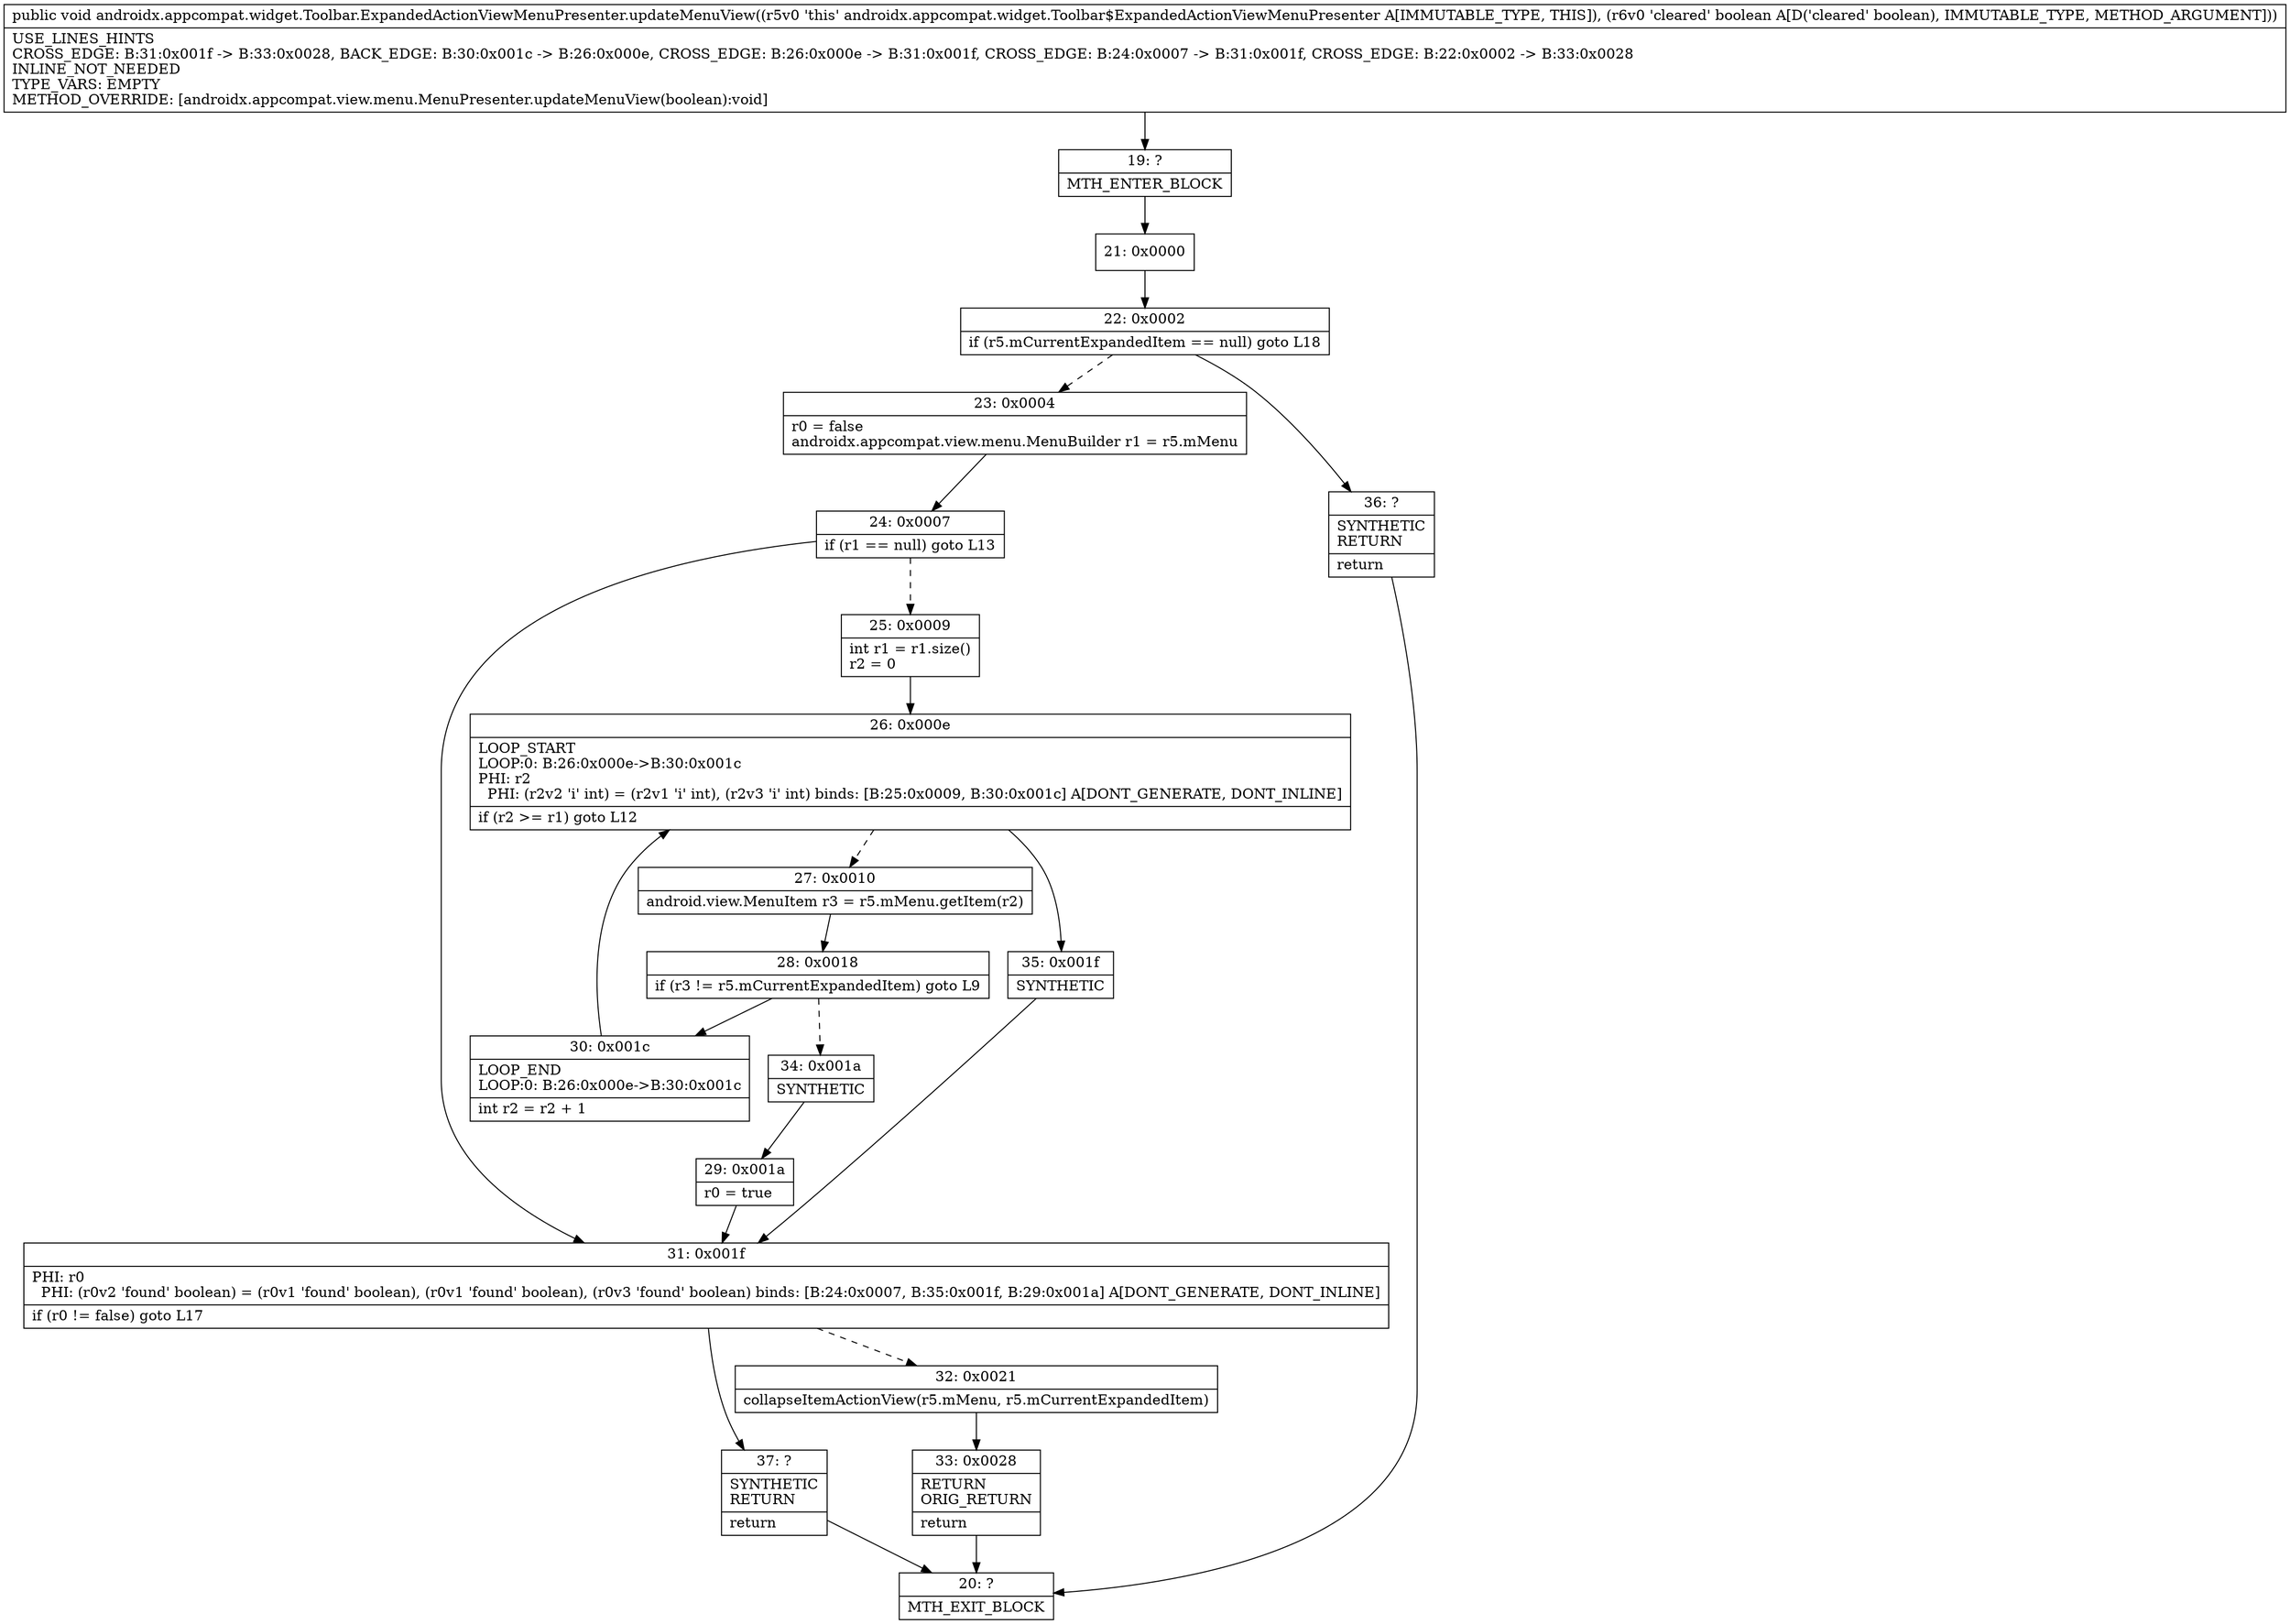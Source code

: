 digraph "CFG forandroidx.appcompat.widget.Toolbar.ExpandedActionViewMenuPresenter.updateMenuView(Z)V" {
Node_19 [shape=record,label="{19\:\ ?|MTH_ENTER_BLOCK\l}"];
Node_21 [shape=record,label="{21\:\ 0x0000}"];
Node_22 [shape=record,label="{22\:\ 0x0002|if (r5.mCurrentExpandedItem == null) goto L18\l}"];
Node_23 [shape=record,label="{23\:\ 0x0004|r0 = false\landroidx.appcompat.view.menu.MenuBuilder r1 = r5.mMenu\l}"];
Node_24 [shape=record,label="{24\:\ 0x0007|if (r1 == null) goto L13\l}"];
Node_25 [shape=record,label="{25\:\ 0x0009|int r1 = r1.size()\lr2 = 0\l}"];
Node_26 [shape=record,label="{26\:\ 0x000e|LOOP_START\lLOOP:0: B:26:0x000e\-\>B:30:0x001c\lPHI: r2 \l  PHI: (r2v2 'i' int) = (r2v1 'i' int), (r2v3 'i' int) binds: [B:25:0x0009, B:30:0x001c] A[DONT_GENERATE, DONT_INLINE]\l|if (r2 \>= r1) goto L12\l}"];
Node_27 [shape=record,label="{27\:\ 0x0010|android.view.MenuItem r3 = r5.mMenu.getItem(r2)\l}"];
Node_28 [shape=record,label="{28\:\ 0x0018|if (r3 != r5.mCurrentExpandedItem) goto L9\l}"];
Node_30 [shape=record,label="{30\:\ 0x001c|LOOP_END\lLOOP:0: B:26:0x000e\-\>B:30:0x001c\l|int r2 = r2 + 1\l}"];
Node_34 [shape=record,label="{34\:\ 0x001a|SYNTHETIC\l}"];
Node_29 [shape=record,label="{29\:\ 0x001a|r0 = true\l}"];
Node_35 [shape=record,label="{35\:\ 0x001f|SYNTHETIC\l}"];
Node_31 [shape=record,label="{31\:\ 0x001f|PHI: r0 \l  PHI: (r0v2 'found' boolean) = (r0v1 'found' boolean), (r0v1 'found' boolean), (r0v3 'found' boolean) binds: [B:24:0x0007, B:35:0x001f, B:29:0x001a] A[DONT_GENERATE, DONT_INLINE]\l|if (r0 != false) goto L17\l}"];
Node_32 [shape=record,label="{32\:\ 0x0021|collapseItemActionView(r5.mMenu, r5.mCurrentExpandedItem)\l}"];
Node_33 [shape=record,label="{33\:\ 0x0028|RETURN\lORIG_RETURN\l|return\l}"];
Node_20 [shape=record,label="{20\:\ ?|MTH_EXIT_BLOCK\l}"];
Node_37 [shape=record,label="{37\:\ ?|SYNTHETIC\lRETURN\l|return\l}"];
Node_36 [shape=record,label="{36\:\ ?|SYNTHETIC\lRETURN\l|return\l}"];
MethodNode[shape=record,label="{public void androidx.appcompat.widget.Toolbar.ExpandedActionViewMenuPresenter.updateMenuView((r5v0 'this' androidx.appcompat.widget.Toolbar$ExpandedActionViewMenuPresenter A[IMMUTABLE_TYPE, THIS]), (r6v0 'cleared' boolean A[D('cleared' boolean), IMMUTABLE_TYPE, METHOD_ARGUMENT]))  | USE_LINES_HINTS\lCROSS_EDGE: B:31:0x001f \-\> B:33:0x0028, BACK_EDGE: B:30:0x001c \-\> B:26:0x000e, CROSS_EDGE: B:26:0x000e \-\> B:31:0x001f, CROSS_EDGE: B:24:0x0007 \-\> B:31:0x001f, CROSS_EDGE: B:22:0x0002 \-\> B:33:0x0028\lINLINE_NOT_NEEDED\lTYPE_VARS: EMPTY\lMETHOD_OVERRIDE: [androidx.appcompat.view.menu.MenuPresenter.updateMenuView(boolean):void]\l}"];
MethodNode -> Node_19;Node_19 -> Node_21;
Node_21 -> Node_22;
Node_22 -> Node_23[style=dashed];
Node_22 -> Node_36;
Node_23 -> Node_24;
Node_24 -> Node_25[style=dashed];
Node_24 -> Node_31;
Node_25 -> Node_26;
Node_26 -> Node_27[style=dashed];
Node_26 -> Node_35;
Node_27 -> Node_28;
Node_28 -> Node_30;
Node_28 -> Node_34[style=dashed];
Node_30 -> Node_26;
Node_34 -> Node_29;
Node_29 -> Node_31;
Node_35 -> Node_31;
Node_31 -> Node_32[style=dashed];
Node_31 -> Node_37;
Node_32 -> Node_33;
Node_33 -> Node_20;
Node_37 -> Node_20;
Node_36 -> Node_20;
}

